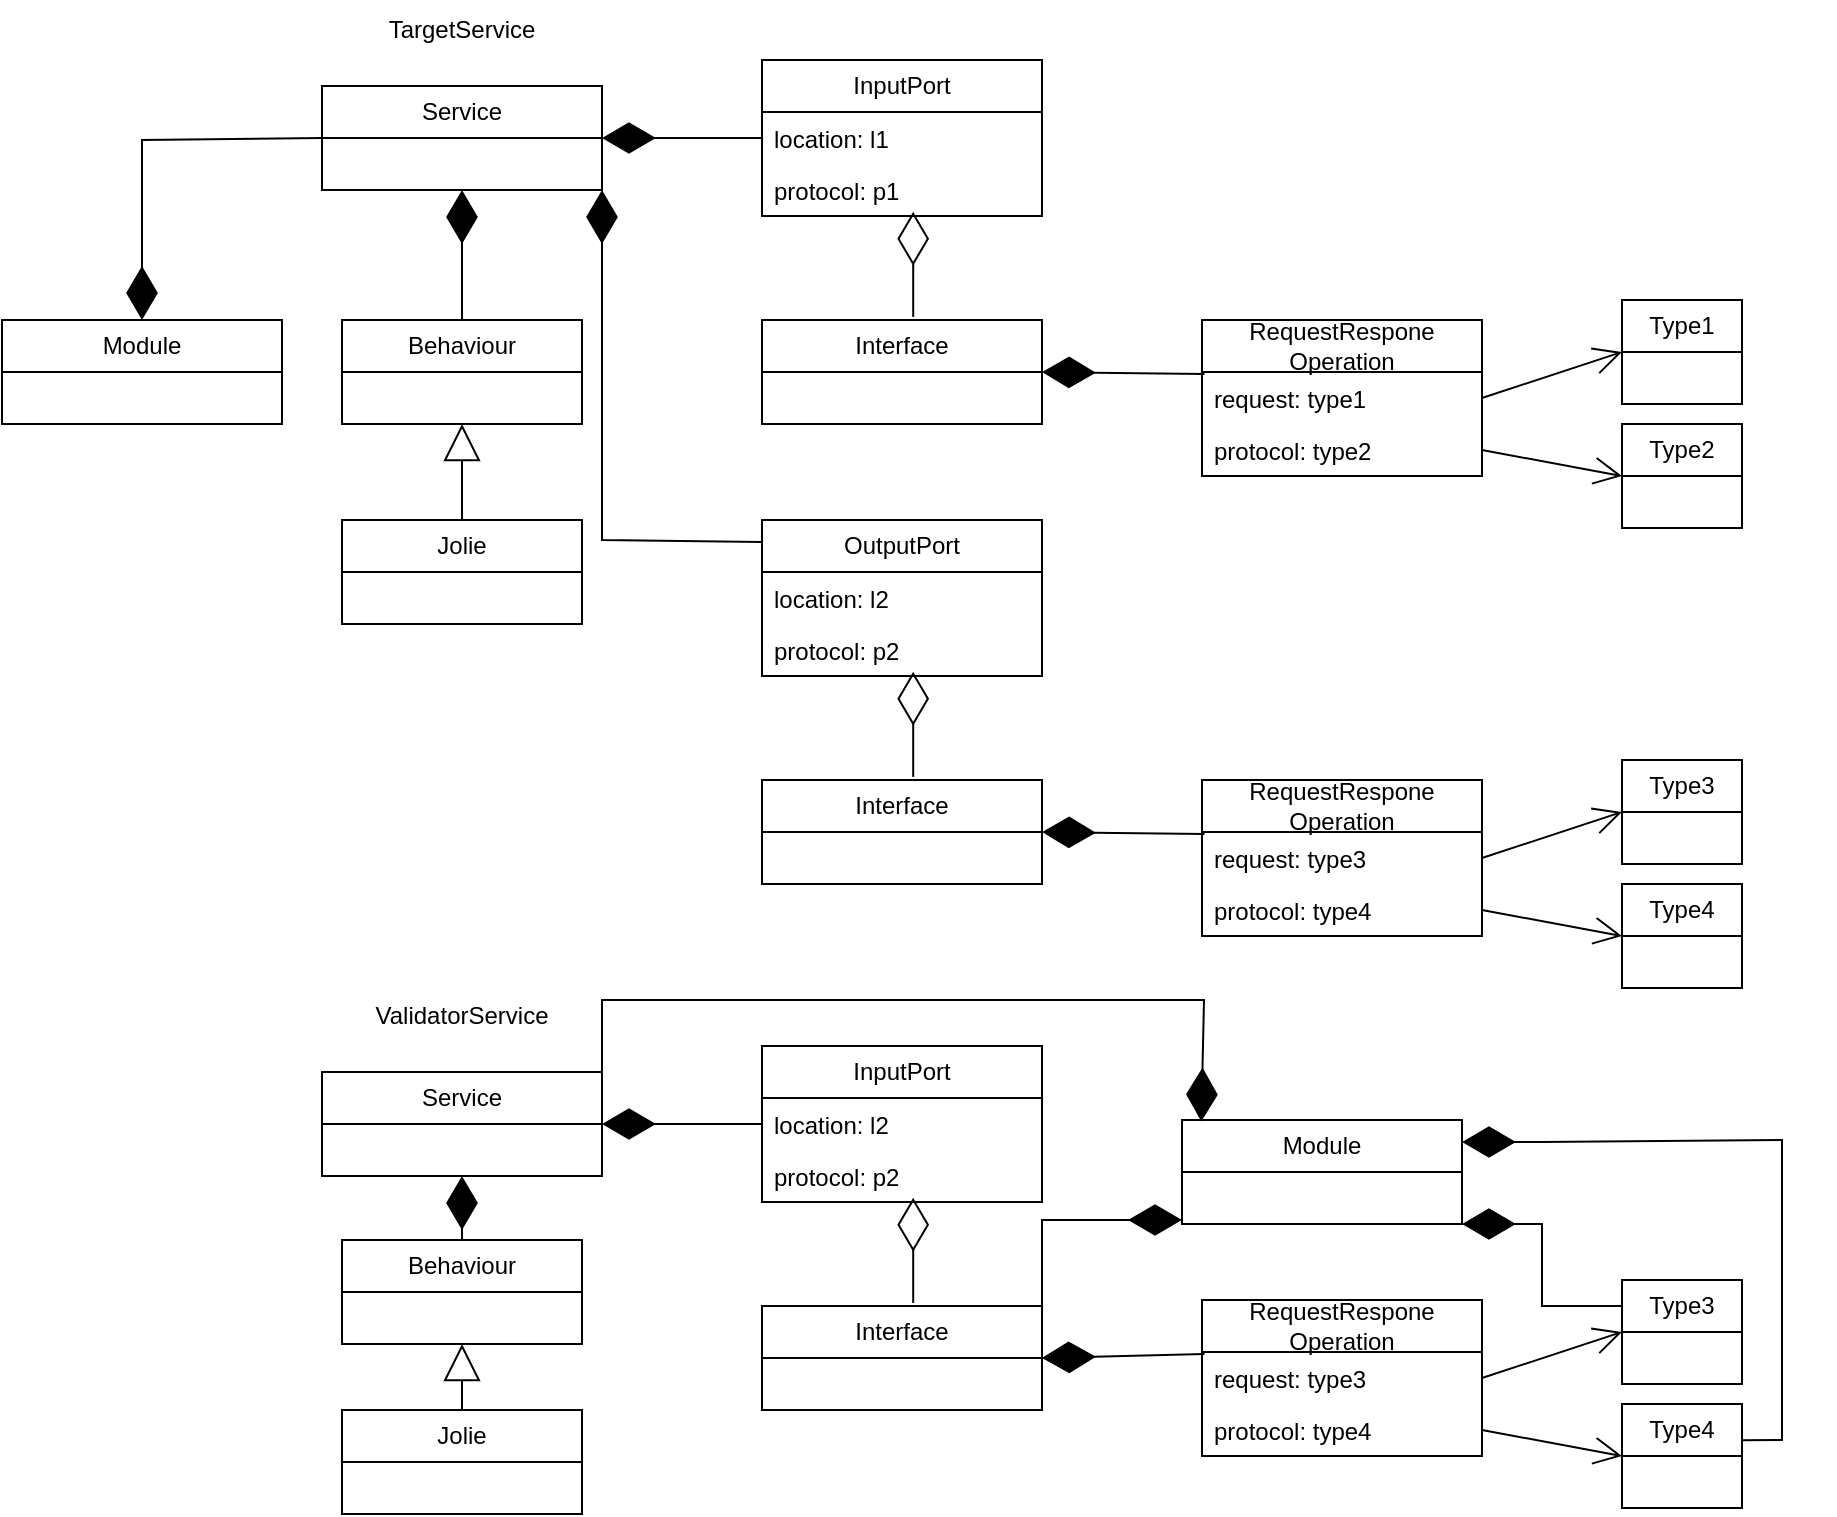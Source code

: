 <mxfile version="24.7.16">
  <diagram id="C5RBs43oDa-KdzZeNtuy" name="Page-1">
    <mxGraphModel dx="2897" dy="915" grid="1" gridSize="10" guides="1" tooltips="1" connect="1" arrows="1" fold="1" page="1" pageScale="1" pageWidth="1169" pageHeight="827" math="0" shadow="0">
      <root>
        <mxCell id="WIyWlLk6GJQsqaUBKTNV-0" />
        <mxCell id="WIyWlLk6GJQsqaUBKTNV-1" parent="WIyWlLk6GJQsqaUBKTNV-0" />
        <mxCell id="IK9ZZzLwYMVuYPHKwz3E-0" value="Service" style="swimlane;fontStyle=0;childLayout=stackLayout;horizontal=1;startSize=26;fillColor=none;horizontalStack=0;resizeParent=1;resizeParentMax=0;resizeLast=0;collapsible=1;marginBottom=0;whiteSpace=wrap;html=1;" vertex="1" parent="WIyWlLk6GJQsqaUBKTNV-1">
          <mxGeometry x="-800" y="53" width="140" height="52" as="geometry" />
        </mxCell>
        <mxCell id="IK9ZZzLwYMVuYPHKwz3E-4" value="InputPort" style="swimlane;fontStyle=0;childLayout=stackLayout;horizontal=1;startSize=26;fillColor=none;horizontalStack=0;resizeParent=1;resizeParentMax=0;resizeLast=0;collapsible=1;marginBottom=0;whiteSpace=wrap;html=1;" vertex="1" parent="WIyWlLk6GJQsqaUBKTNV-1">
          <mxGeometry x="-580" y="40" width="140" height="78" as="geometry">
            <mxRectangle x="-580" y="40" width="90" height="30" as="alternateBounds" />
          </mxGeometry>
        </mxCell>
        <mxCell id="IK9ZZzLwYMVuYPHKwz3E-5" value="location: l1" style="text;strokeColor=none;fillColor=none;align=left;verticalAlign=top;spacingLeft=4;spacingRight=4;overflow=hidden;rotatable=0;points=[[0,0.5],[1,0.5]];portConstraint=eastwest;whiteSpace=wrap;html=1;" vertex="1" parent="IK9ZZzLwYMVuYPHKwz3E-4">
          <mxGeometry y="26" width="140" height="26" as="geometry" />
        </mxCell>
        <mxCell id="IK9ZZzLwYMVuYPHKwz3E-7" value="protocol: p1" style="text;strokeColor=none;fillColor=none;align=left;verticalAlign=top;spacingLeft=4;spacingRight=4;overflow=hidden;rotatable=0;points=[[0,0.5],[1,0.5]];portConstraint=eastwest;whiteSpace=wrap;html=1;" vertex="1" parent="IK9ZZzLwYMVuYPHKwz3E-4">
          <mxGeometry y="52" width="140" height="26" as="geometry" />
        </mxCell>
        <mxCell id="IK9ZZzLwYMVuYPHKwz3E-8" value="" style="endArrow=diamondThin;endFill=1;endSize=24;html=1;rounded=0;exitX=0;exitY=0.5;exitDx=0;exitDy=0;entryX=1;entryY=0.5;entryDx=0;entryDy=0;" edge="1" parent="WIyWlLk6GJQsqaUBKTNV-1" source="IK9ZZzLwYMVuYPHKwz3E-5" target="IK9ZZzLwYMVuYPHKwz3E-0">
          <mxGeometry width="160" relative="1" as="geometry">
            <mxPoint x="-680" y="180" as="sourcePoint" />
            <mxPoint x="-520" y="180" as="targetPoint" />
          </mxGeometry>
        </mxCell>
        <mxCell id="IK9ZZzLwYMVuYPHKwz3E-11" value="Interface" style="swimlane;fontStyle=0;childLayout=stackLayout;horizontal=1;startSize=26;fillColor=none;horizontalStack=0;resizeParent=1;resizeParentMax=0;resizeLast=0;collapsible=1;marginBottom=0;whiteSpace=wrap;html=1;" vertex="1" parent="WIyWlLk6GJQsqaUBKTNV-1">
          <mxGeometry x="-580" y="170" width="140" height="52" as="geometry" />
        </mxCell>
        <mxCell id="IK9ZZzLwYMVuYPHKwz3E-13" value="RequestRespone&lt;div&gt;Operation&lt;/div&gt;" style="swimlane;fontStyle=0;childLayout=stackLayout;horizontal=1;startSize=26;fillColor=none;horizontalStack=0;resizeParent=1;resizeParentMax=0;resizeLast=0;collapsible=1;marginBottom=0;whiteSpace=wrap;html=1;" vertex="1" parent="WIyWlLk6GJQsqaUBKTNV-1">
          <mxGeometry x="-360" y="170" width="140" height="78" as="geometry">
            <mxRectangle x="-580" y="40" width="90" height="30" as="alternateBounds" />
          </mxGeometry>
        </mxCell>
        <mxCell id="IK9ZZzLwYMVuYPHKwz3E-14" value="request: type1" style="text;strokeColor=none;fillColor=none;align=left;verticalAlign=top;spacingLeft=4;spacingRight=4;overflow=hidden;rotatable=0;points=[[0,0.5],[1,0.5]];portConstraint=eastwest;whiteSpace=wrap;html=1;" vertex="1" parent="IK9ZZzLwYMVuYPHKwz3E-13">
          <mxGeometry y="26" width="140" height="26" as="geometry" />
        </mxCell>
        <mxCell id="IK9ZZzLwYMVuYPHKwz3E-15" value="protocol: type2" style="text;strokeColor=none;fillColor=none;align=left;verticalAlign=top;spacingLeft=4;spacingRight=4;overflow=hidden;rotatable=0;points=[[0,0.5],[1,0.5]];portConstraint=eastwest;whiteSpace=wrap;html=1;" vertex="1" parent="IK9ZZzLwYMVuYPHKwz3E-13">
          <mxGeometry y="52" width="140" height="26" as="geometry" />
        </mxCell>
        <mxCell id="IK9ZZzLwYMVuYPHKwz3E-17" value="" style="endArrow=diamondThin;endFill=0;endSize=24;html=1;rounded=0;entryX=0.54;entryY=0.918;entryDx=0;entryDy=0;entryPerimeter=0;exitX=0.54;exitY=-0.03;exitDx=0;exitDy=0;exitPerimeter=0;" edge="1" parent="WIyWlLk6GJQsqaUBKTNV-1" source="IK9ZZzLwYMVuYPHKwz3E-11" target="IK9ZZzLwYMVuYPHKwz3E-7">
          <mxGeometry width="160" relative="1" as="geometry">
            <mxPoint x="-600" y="260" as="sourcePoint" />
            <mxPoint x="-440" y="260" as="targetPoint" />
          </mxGeometry>
        </mxCell>
        <mxCell id="IK9ZZzLwYMVuYPHKwz3E-18" value="" style="endArrow=diamondThin;endFill=1;endSize=24;html=1;rounded=0;exitX=0.009;exitY=0.346;exitDx=0;exitDy=0;exitPerimeter=0;entryX=1;entryY=0.5;entryDx=0;entryDy=0;" edge="1" parent="WIyWlLk6GJQsqaUBKTNV-1" source="IK9ZZzLwYMVuYPHKwz3E-13" target="IK9ZZzLwYMVuYPHKwz3E-11">
          <mxGeometry width="160" relative="1" as="geometry">
            <mxPoint x="-530" y="330" as="sourcePoint" />
            <mxPoint x="-370" y="330" as="targetPoint" />
          </mxGeometry>
        </mxCell>
        <mxCell id="IK9ZZzLwYMVuYPHKwz3E-20" value="Type1" style="swimlane;fontStyle=0;childLayout=stackLayout;horizontal=1;startSize=26;fillColor=none;horizontalStack=0;resizeParent=1;resizeParentMax=0;resizeLast=0;collapsible=1;marginBottom=0;whiteSpace=wrap;html=1;" vertex="1" parent="WIyWlLk6GJQsqaUBKTNV-1">
          <mxGeometry x="-150" y="160" width="60" height="52" as="geometry" />
        </mxCell>
        <mxCell id="IK9ZZzLwYMVuYPHKwz3E-21" value="Type2" style="swimlane;fontStyle=0;childLayout=stackLayout;horizontal=1;startSize=26;fillColor=none;horizontalStack=0;resizeParent=1;resizeParentMax=0;resizeLast=0;collapsible=1;marginBottom=0;whiteSpace=wrap;html=1;" vertex="1" parent="WIyWlLk6GJQsqaUBKTNV-1">
          <mxGeometry x="-150" y="222" width="60" height="52" as="geometry" />
        </mxCell>
        <mxCell id="IK9ZZzLwYMVuYPHKwz3E-22" value="" style="endArrow=open;endFill=1;endSize=12;html=1;rounded=0;exitX=1;exitY=0.5;exitDx=0;exitDy=0;entryX=0;entryY=0.5;entryDx=0;entryDy=0;" edge="1" parent="WIyWlLk6GJQsqaUBKTNV-1" source="IK9ZZzLwYMVuYPHKwz3E-14" target="IK9ZZzLwYMVuYPHKwz3E-20">
          <mxGeometry width="160" relative="1" as="geometry">
            <mxPoint x="-300" y="290" as="sourcePoint" />
            <mxPoint x="-140" y="290" as="targetPoint" />
          </mxGeometry>
        </mxCell>
        <mxCell id="IK9ZZzLwYMVuYPHKwz3E-23" value="" style="endArrow=open;endFill=1;endSize=12;html=1;rounded=0;exitX=1;exitY=0.5;exitDx=0;exitDy=0;entryX=0;entryY=0.5;entryDx=0;entryDy=0;" edge="1" parent="WIyWlLk6GJQsqaUBKTNV-1" target="IK9ZZzLwYMVuYPHKwz3E-21">
          <mxGeometry width="160" relative="1" as="geometry">
            <mxPoint x="-220" y="235" as="sourcePoint" />
            <mxPoint x="-150" y="212" as="targetPoint" />
          </mxGeometry>
        </mxCell>
        <mxCell id="IK9ZZzLwYMVuYPHKwz3E-24" value="OutputPort" style="swimlane;fontStyle=0;childLayout=stackLayout;horizontal=1;startSize=26;fillColor=none;horizontalStack=0;resizeParent=1;resizeParentMax=0;resizeLast=0;collapsible=1;marginBottom=0;whiteSpace=wrap;html=1;" vertex="1" parent="WIyWlLk6GJQsqaUBKTNV-1">
          <mxGeometry x="-580" y="270" width="140" height="78" as="geometry">
            <mxRectangle x="-580" y="40" width="90" height="30" as="alternateBounds" />
          </mxGeometry>
        </mxCell>
        <mxCell id="IK9ZZzLwYMVuYPHKwz3E-25" value="location: l2" style="text;strokeColor=none;fillColor=none;align=left;verticalAlign=top;spacingLeft=4;spacingRight=4;overflow=hidden;rotatable=0;points=[[0,0.5],[1,0.5]];portConstraint=eastwest;whiteSpace=wrap;html=1;" vertex="1" parent="IK9ZZzLwYMVuYPHKwz3E-24">
          <mxGeometry y="26" width="140" height="26" as="geometry" />
        </mxCell>
        <mxCell id="IK9ZZzLwYMVuYPHKwz3E-26" value="protocol: p2" style="text;strokeColor=none;fillColor=none;align=left;verticalAlign=top;spacingLeft=4;spacingRight=4;overflow=hidden;rotatable=0;points=[[0,0.5],[1,0.5]];portConstraint=eastwest;whiteSpace=wrap;html=1;" vertex="1" parent="IK9ZZzLwYMVuYPHKwz3E-24">
          <mxGeometry y="52" width="140" height="26" as="geometry" />
        </mxCell>
        <mxCell id="IK9ZZzLwYMVuYPHKwz3E-27" value="Interface" style="swimlane;fontStyle=0;childLayout=stackLayout;horizontal=1;startSize=26;fillColor=none;horizontalStack=0;resizeParent=1;resizeParentMax=0;resizeLast=0;collapsible=1;marginBottom=0;whiteSpace=wrap;html=1;" vertex="1" parent="WIyWlLk6GJQsqaUBKTNV-1">
          <mxGeometry x="-580" y="400" width="140" height="52" as="geometry" />
        </mxCell>
        <mxCell id="IK9ZZzLwYMVuYPHKwz3E-28" value="RequestRespone&lt;div&gt;Operation&lt;/div&gt;" style="swimlane;fontStyle=0;childLayout=stackLayout;horizontal=1;startSize=26;fillColor=none;horizontalStack=0;resizeParent=1;resizeParentMax=0;resizeLast=0;collapsible=1;marginBottom=0;whiteSpace=wrap;html=1;" vertex="1" parent="WIyWlLk6GJQsqaUBKTNV-1">
          <mxGeometry x="-360" y="400" width="140" height="78" as="geometry">
            <mxRectangle x="-580" y="40" width="90" height="30" as="alternateBounds" />
          </mxGeometry>
        </mxCell>
        <mxCell id="IK9ZZzLwYMVuYPHKwz3E-29" value="request: type3" style="text;strokeColor=none;fillColor=none;align=left;verticalAlign=top;spacingLeft=4;spacingRight=4;overflow=hidden;rotatable=0;points=[[0,0.5],[1,0.5]];portConstraint=eastwest;whiteSpace=wrap;html=1;" vertex="1" parent="IK9ZZzLwYMVuYPHKwz3E-28">
          <mxGeometry y="26" width="140" height="26" as="geometry" />
        </mxCell>
        <mxCell id="IK9ZZzLwYMVuYPHKwz3E-30" value="protocol: type4" style="text;strokeColor=none;fillColor=none;align=left;verticalAlign=top;spacingLeft=4;spacingRight=4;overflow=hidden;rotatable=0;points=[[0,0.5],[1,0.5]];portConstraint=eastwest;whiteSpace=wrap;html=1;" vertex="1" parent="IK9ZZzLwYMVuYPHKwz3E-28">
          <mxGeometry y="52" width="140" height="26" as="geometry" />
        </mxCell>
        <mxCell id="IK9ZZzLwYMVuYPHKwz3E-31" value="" style="endArrow=diamondThin;endFill=0;endSize=24;html=1;rounded=0;entryX=0.54;entryY=0.918;entryDx=0;entryDy=0;entryPerimeter=0;exitX=0.54;exitY=-0.03;exitDx=0;exitDy=0;exitPerimeter=0;" edge="1" parent="WIyWlLk6GJQsqaUBKTNV-1" source="IK9ZZzLwYMVuYPHKwz3E-27" target="IK9ZZzLwYMVuYPHKwz3E-26">
          <mxGeometry width="160" relative="1" as="geometry">
            <mxPoint x="-600" y="490" as="sourcePoint" />
            <mxPoint x="-440" y="490" as="targetPoint" />
          </mxGeometry>
        </mxCell>
        <mxCell id="IK9ZZzLwYMVuYPHKwz3E-32" value="" style="endArrow=diamondThin;endFill=1;endSize=24;html=1;rounded=0;exitX=0.009;exitY=0.346;exitDx=0;exitDy=0;exitPerimeter=0;entryX=1;entryY=0.5;entryDx=0;entryDy=0;" edge="1" parent="WIyWlLk6GJQsqaUBKTNV-1" source="IK9ZZzLwYMVuYPHKwz3E-28" target="IK9ZZzLwYMVuYPHKwz3E-27">
          <mxGeometry width="160" relative="1" as="geometry">
            <mxPoint x="-530" y="560" as="sourcePoint" />
            <mxPoint x="-370" y="560" as="targetPoint" />
          </mxGeometry>
        </mxCell>
        <mxCell id="IK9ZZzLwYMVuYPHKwz3E-33" value="Type3" style="swimlane;fontStyle=0;childLayout=stackLayout;horizontal=1;startSize=26;fillColor=none;horizontalStack=0;resizeParent=1;resizeParentMax=0;resizeLast=0;collapsible=1;marginBottom=0;whiteSpace=wrap;html=1;" vertex="1" parent="WIyWlLk6GJQsqaUBKTNV-1">
          <mxGeometry x="-150" y="390" width="60" height="52" as="geometry" />
        </mxCell>
        <mxCell id="IK9ZZzLwYMVuYPHKwz3E-34" value="Type4" style="swimlane;fontStyle=0;childLayout=stackLayout;horizontal=1;startSize=26;fillColor=none;horizontalStack=0;resizeParent=1;resizeParentMax=0;resizeLast=0;collapsible=1;marginBottom=0;whiteSpace=wrap;html=1;" vertex="1" parent="WIyWlLk6GJQsqaUBKTNV-1">
          <mxGeometry x="-150" y="452" width="60" height="52" as="geometry" />
        </mxCell>
        <mxCell id="IK9ZZzLwYMVuYPHKwz3E-35" value="" style="endArrow=open;endFill=1;endSize=12;html=1;rounded=0;exitX=1;exitY=0.5;exitDx=0;exitDy=0;entryX=0;entryY=0.5;entryDx=0;entryDy=0;" edge="1" parent="WIyWlLk6GJQsqaUBKTNV-1" source="IK9ZZzLwYMVuYPHKwz3E-29" target="IK9ZZzLwYMVuYPHKwz3E-33">
          <mxGeometry width="160" relative="1" as="geometry">
            <mxPoint x="-300" y="520" as="sourcePoint" />
            <mxPoint x="-140" y="520" as="targetPoint" />
          </mxGeometry>
        </mxCell>
        <mxCell id="IK9ZZzLwYMVuYPHKwz3E-36" value="" style="endArrow=open;endFill=1;endSize=12;html=1;rounded=0;exitX=1;exitY=0.5;exitDx=0;exitDy=0;entryX=0;entryY=0.5;entryDx=0;entryDy=0;" edge="1" parent="WIyWlLk6GJQsqaUBKTNV-1" target="IK9ZZzLwYMVuYPHKwz3E-34">
          <mxGeometry width="160" relative="1" as="geometry">
            <mxPoint x="-220" y="465" as="sourcePoint" />
            <mxPoint x="-150" y="442" as="targetPoint" />
          </mxGeometry>
        </mxCell>
        <mxCell id="IK9ZZzLwYMVuYPHKwz3E-37" value="" style="endArrow=diamondThin;endFill=1;endSize=24;html=1;rounded=0;exitX=-0.003;exitY=0.141;exitDx=0;exitDy=0;entryX=1;entryY=1;entryDx=0;entryDy=0;exitPerimeter=0;" edge="1" parent="WIyWlLk6GJQsqaUBKTNV-1" source="IK9ZZzLwYMVuYPHKwz3E-24" target="IK9ZZzLwYMVuYPHKwz3E-0">
          <mxGeometry width="160" relative="1" as="geometry">
            <mxPoint x="-630" y="150" as="sourcePoint" />
            <mxPoint x="-710" y="150" as="targetPoint" />
            <Array as="points">
              <mxPoint x="-660" y="280" />
            </Array>
          </mxGeometry>
        </mxCell>
        <mxCell id="IK9ZZzLwYMVuYPHKwz3E-38" value="TargetService" style="text;html=1;align=center;verticalAlign=middle;whiteSpace=wrap;rounded=0;" vertex="1" parent="WIyWlLk6GJQsqaUBKTNV-1">
          <mxGeometry x="-760" y="10" width="60" height="30" as="geometry" />
        </mxCell>
        <mxCell id="IK9ZZzLwYMVuYPHKwz3E-42" value="Behaviour" style="swimlane;fontStyle=0;childLayout=stackLayout;horizontal=1;startSize=26;fillColor=none;horizontalStack=0;resizeParent=1;resizeParentMax=0;resizeLast=0;collapsible=1;marginBottom=0;whiteSpace=wrap;html=1;" vertex="1" parent="WIyWlLk6GJQsqaUBKTNV-1">
          <mxGeometry x="-790" y="170" width="120" height="52" as="geometry" />
        </mxCell>
        <mxCell id="IK9ZZzLwYMVuYPHKwz3E-43" value="" style="endArrow=diamondThin;endFill=1;endSize=24;html=1;rounded=0;exitX=0.5;exitY=0;exitDx=0;exitDy=0;entryX=0.5;entryY=1;entryDx=0;entryDy=0;" edge="1" parent="WIyWlLk6GJQsqaUBKTNV-1" source="IK9ZZzLwYMVuYPHKwz3E-42" target="IK9ZZzLwYMVuYPHKwz3E-0">
          <mxGeometry width="160" relative="1" as="geometry">
            <mxPoint x="-570" y="89" as="sourcePoint" />
            <mxPoint x="-650" y="89" as="targetPoint" />
          </mxGeometry>
        </mxCell>
        <mxCell id="IK9ZZzLwYMVuYPHKwz3E-44" value="Jolie" style="swimlane;fontStyle=0;childLayout=stackLayout;horizontal=1;startSize=26;fillColor=none;horizontalStack=0;resizeParent=1;resizeParentMax=0;resizeLast=0;collapsible=1;marginBottom=0;whiteSpace=wrap;html=1;" vertex="1" parent="WIyWlLk6GJQsqaUBKTNV-1">
          <mxGeometry x="-790" y="270" width="120" height="52" as="geometry" />
        </mxCell>
        <mxCell id="IK9ZZzLwYMVuYPHKwz3E-46" value="" style="endArrow=block;endSize=16;endFill=0;html=1;rounded=0;entryX=0.5;entryY=1;entryDx=0;entryDy=0;exitX=0.5;exitY=0;exitDx=0;exitDy=0;" edge="1" parent="WIyWlLk6GJQsqaUBKTNV-1" source="IK9ZZzLwYMVuYPHKwz3E-44" target="IK9ZZzLwYMVuYPHKwz3E-42">
          <mxGeometry width="160" relative="1" as="geometry">
            <mxPoint x="-740" y="310" as="sourcePoint" />
            <mxPoint x="-580" y="310" as="targetPoint" />
          </mxGeometry>
        </mxCell>
        <mxCell id="IK9ZZzLwYMVuYPHKwz3E-47" value="Service" style="swimlane;fontStyle=0;childLayout=stackLayout;horizontal=1;startSize=26;fillColor=none;horizontalStack=0;resizeParent=1;resizeParentMax=0;resizeLast=0;collapsible=1;marginBottom=0;whiteSpace=wrap;html=1;" vertex="1" parent="WIyWlLk6GJQsqaUBKTNV-1">
          <mxGeometry x="-800" y="546" width="140" height="52" as="geometry" />
        </mxCell>
        <mxCell id="IK9ZZzLwYMVuYPHKwz3E-48" value="InputPort" style="swimlane;fontStyle=0;childLayout=stackLayout;horizontal=1;startSize=26;fillColor=none;horizontalStack=0;resizeParent=1;resizeParentMax=0;resizeLast=0;collapsible=1;marginBottom=0;whiteSpace=wrap;html=1;" vertex="1" parent="WIyWlLk6GJQsqaUBKTNV-1">
          <mxGeometry x="-580" y="533" width="140" height="78" as="geometry">
            <mxRectangle x="-580" y="40" width="90" height="30" as="alternateBounds" />
          </mxGeometry>
        </mxCell>
        <mxCell id="IK9ZZzLwYMVuYPHKwz3E-49" value="location: l2" style="text;strokeColor=none;fillColor=none;align=left;verticalAlign=top;spacingLeft=4;spacingRight=4;overflow=hidden;rotatable=0;points=[[0,0.5],[1,0.5]];portConstraint=eastwest;whiteSpace=wrap;html=1;" vertex="1" parent="IK9ZZzLwYMVuYPHKwz3E-48">
          <mxGeometry y="26" width="140" height="26" as="geometry" />
        </mxCell>
        <mxCell id="IK9ZZzLwYMVuYPHKwz3E-50" value="protocol: p2" style="text;strokeColor=none;fillColor=none;align=left;verticalAlign=top;spacingLeft=4;spacingRight=4;overflow=hidden;rotatable=0;points=[[0,0.5],[1,0.5]];portConstraint=eastwest;whiteSpace=wrap;html=1;" vertex="1" parent="IK9ZZzLwYMVuYPHKwz3E-48">
          <mxGeometry y="52" width="140" height="26" as="geometry" />
        </mxCell>
        <mxCell id="IK9ZZzLwYMVuYPHKwz3E-51" value="" style="endArrow=diamondThin;endFill=1;endSize=24;html=1;rounded=0;exitX=0;exitY=0.5;exitDx=0;exitDy=0;entryX=1;entryY=0.5;entryDx=0;entryDy=0;" edge="1" parent="WIyWlLk6GJQsqaUBKTNV-1" source="IK9ZZzLwYMVuYPHKwz3E-49" target="IK9ZZzLwYMVuYPHKwz3E-47">
          <mxGeometry width="160" relative="1" as="geometry">
            <mxPoint x="-680" y="673" as="sourcePoint" />
            <mxPoint x="-520" y="673" as="targetPoint" />
          </mxGeometry>
        </mxCell>
        <mxCell id="IK9ZZzLwYMVuYPHKwz3E-52" value="Interface" style="swimlane;fontStyle=0;childLayout=stackLayout;horizontal=1;startSize=26;fillColor=none;horizontalStack=0;resizeParent=1;resizeParentMax=0;resizeLast=0;collapsible=1;marginBottom=0;whiteSpace=wrap;html=1;" vertex="1" parent="WIyWlLk6GJQsqaUBKTNV-1">
          <mxGeometry x="-580" y="663" width="140" height="52" as="geometry" />
        </mxCell>
        <mxCell id="IK9ZZzLwYMVuYPHKwz3E-53" value="RequestRespone&lt;div&gt;Operation&lt;/div&gt;" style="swimlane;fontStyle=0;childLayout=stackLayout;horizontal=1;startSize=26;fillColor=none;horizontalStack=0;resizeParent=1;resizeParentMax=0;resizeLast=0;collapsible=1;marginBottom=0;whiteSpace=wrap;html=1;" vertex="1" parent="WIyWlLk6GJQsqaUBKTNV-1">
          <mxGeometry x="-360" y="660" width="140" height="78" as="geometry">
            <mxRectangle x="-580" y="40" width="90" height="30" as="alternateBounds" />
          </mxGeometry>
        </mxCell>
        <mxCell id="IK9ZZzLwYMVuYPHKwz3E-54" value="request: type3" style="text;strokeColor=none;fillColor=none;align=left;verticalAlign=top;spacingLeft=4;spacingRight=4;overflow=hidden;rotatable=0;points=[[0,0.5],[1,0.5]];portConstraint=eastwest;whiteSpace=wrap;html=1;" vertex="1" parent="IK9ZZzLwYMVuYPHKwz3E-53">
          <mxGeometry y="26" width="140" height="26" as="geometry" />
        </mxCell>
        <mxCell id="IK9ZZzLwYMVuYPHKwz3E-55" value="protocol: type4" style="text;strokeColor=none;fillColor=none;align=left;verticalAlign=top;spacingLeft=4;spacingRight=4;overflow=hidden;rotatable=0;points=[[0,0.5],[1,0.5]];portConstraint=eastwest;whiteSpace=wrap;html=1;" vertex="1" parent="IK9ZZzLwYMVuYPHKwz3E-53">
          <mxGeometry y="52" width="140" height="26" as="geometry" />
        </mxCell>
        <mxCell id="IK9ZZzLwYMVuYPHKwz3E-56" value="" style="endArrow=diamondThin;endFill=0;endSize=24;html=1;rounded=0;entryX=0.54;entryY=0.918;entryDx=0;entryDy=0;entryPerimeter=0;exitX=0.54;exitY=-0.03;exitDx=0;exitDy=0;exitPerimeter=0;" edge="1" parent="WIyWlLk6GJQsqaUBKTNV-1" source="IK9ZZzLwYMVuYPHKwz3E-52" target="IK9ZZzLwYMVuYPHKwz3E-50">
          <mxGeometry width="160" relative="1" as="geometry">
            <mxPoint x="-600" y="753" as="sourcePoint" />
            <mxPoint x="-440" y="753" as="targetPoint" />
          </mxGeometry>
        </mxCell>
        <mxCell id="IK9ZZzLwYMVuYPHKwz3E-57" value="" style="endArrow=diamondThin;endFill=1;endSize=24;html=1;rounded=0;exitX=0.009;exitY=0.346;exitDx=0;exitDy=0;exitPerimeter=0;entryX=1;entryY=0.5;entryDx=0;entryDy=0;" edge="1" parent="WIyWlLk6GJQsqaUBKTNV-1" source="IK9ZZzLwYMVuYPHKwz3E-53" target="IK9ZZzLwYMVuYPHKwz3E-52">
          <mxGeometry width="160" relative="1" as="geometry">
            <mxPoint x="-530" y="780" as="sourcePoint" />
            <mxPoint x="-370" y="780" as="targetPoint" />
          </mxGeometry>
        </mxCell>
        <mxCell id="IK9ZZzLwYMVuYPHKwz3E-58" value="Type3" style="swimlane;fontStyle=0;childLayout=stackLayout;horizontal=1;startSize=26;fillColor=none;horizontalStack=0;resizeParent=1;resizeParentMax=0;resizeLast=0;collapsible=1;marginBottom=0;whiteSpace=wrap;html=1;" vertex="1" parent="WIyWlLk6GJQsqaUBKTNV-1">
          <mxGeometry x="-150" y="650" width="60" height="52" as="geometry" />
        </mxCell>
        <mxCell id="IK9ZZzLwYMVuYPHKwz3E-59" value="Type4" style="swimlane;fontStyle=0;childLayout=stackLayout;horizontal=1;startSize=26;fillColor=none;horizontalStack=0;resizeParent=1;resizeParentMax=0;resizeLast=0;collapsible=1;marginBottom=0;whiteSpace=wrap;html=1;" vertex="1" parent="WIyWlLk6GJQsqaUBKTNV-1">
          <mxGeometry x="-150" y="712" width="60" height="52" as="geometry" />
        </mxCell>
        <mxCell id="IK9ZZzLwYMVuYPHKwz3E-60" value="" style="endArrow=open;endFill=1;endSize=12;html=1;rounded=0;exitX=1;exitY=0.5;exitDx=0;exitDy=0;entryX=0;entryY=0.5;entryDx=0;entryDy=0;" edge="1" parent="WIyWlLk6GJQsqaUBKTNV-1" source="IK9ZZzLwYMVuYPHKwz3E-54" target="IK9ZZzLwYMVuYPHKwz3E-58">
          <mxGeometry width="160" relative="1" as="geometry">
            <mxPoint x="-300" y="780" as="sourcePoint" />
            <mxPoint x="-140" y="780" as="targetPoint" />
          </mxGeometry>
        </mxCell>
        <mxCell id="IK9ZZzLwYMVuYPHKwz3E-61" value="" style="endArrow=open;endFill=1;endSize=12;html=1;rounded=0;exitX=1;exitY=0.5;exitDx=0;exitDy=0;entryX=0;entryY=0.5;entryDx=0;entryDy=0;" edge="1" parent="WIyWlLk6GJQsqaUBKTNV-1" target="IK9ZZzLwYMVuYPHKwz3E-59">
          <mxGeometry width="160" relative="1" as="geometry">
            <mxPoint x="-220" y="725" as="sourcePoint" />
            <mxPoint x="-150" y="702" as="targetPoint" />
          </mxGeometry>
        </mxCell>
        <mxCell id="IK9ZZzLwYMVuYPHKwz3E-76" value="ValidatorService" style="text;html=1;align=center;verticalAlign=middle;whiteSpace=wrap;rounded=0;" vertex="1" parent="WIyWlLk6GJQsqaUBKTNV-1">
          <mxGeometry x="-760" y="503" width="60" height="30" as="geometry" />
        </mxCell>
        <mxCell id="IK9ZZzLwYMVuYPHKwz3E-77" value="Behaviour" style="swimlane;fontStyle=0;childLayout=stackLayout;horizontal=1;startSize=26;fillColor=none;horizontalStack=0;resizeParent=1;resizeParentMax=0;resizeLast=0;collapsible=1;marginBottom=0;whiteSpace=wrap;html=1;" vertex="1" parent="WIyWlLk6GJQsqaUBKTNV-1">
          <mxGeometry x="-790" y="630" width="120" height="52" as="geometry" />
        </mxCell>
        <mxCell id="IK9ZZzLwYMVuYPHKwz3E-78" value="" style="endArrow=diamondThin;endFill=1;endSize=24;html=1;rounded=0;exitX=0.5;exitY=0;exitDx=0;exitDy=0;entryX=0.5;entryY=1;entryDx=0;entryDy=0;" edge="1" parent="WIyWlLk6GJQsqaUBKTNV-1" source="IK9ZZzLwYMVuYPHKwz3E-77" target="IK9ZZzLwYMVuYPHKwz3E-47">
          <mxGeometry width="160" relative="1" as="geometry">
            <mxPoint x="-570" y="582" as="sourcePoint" />
            <mxPoint x="-650" y="582" as="targetPoint" />
          </mxGeometry>
        </mxCell>
        <mxCell id="IK9ZZzLwYMVuYPHKwz3E-79" value="Jolie" style="swimlane;fontStyle=0;childLayout=stackLayout;horizontal=1;startSize=26;fillColor=none;horizontalStack=0;resizeParent=1;resizeParentMax=0;resizeLast=0;collapsible=1;marginBottom=0;whiteSpace=wrap;html=1;" vertex="1" parent="WIyWlLk6GJQsqaUBKTNV-1">
          <mxGeometry x="-790" y="715" width="120" height="52" as="geometry" />
        </mxCell>
        <mxCell id="IK9ZZzLwYMVuYPHKwz3E-80" value="" style="endArrow=block;endSize=16;endFill=0;html=1;rounded=0;entryX=0.5;entryY=1;entryDx=0;entryDy=0;exitX=0.5;exitY=0;exitDx=0;exitDy=0;" edge="1" parent="WIyWlLk6GJQsqaUBKTNV-1" source="IK9ZZzLwYMVuYPHKwz3E-79" target="IK9ZZzLwYMVuYPHKwz3E-77">
          <mxGeometry width="160" relative="1" as="geometry">
            <mxPoint x="-740" y="803" as="sourcePoint" />
            <mxPoint x="-580" y="803" as="targetPoint" />
          </mxGeometry>
        </mxCell>
        <mxCell id="IK9ZZzLwYMVuYPHKwz3E-82" value="Module" style="swimlane;fontStyle=0;childLayout=stackLayout;horizontal=1;startSize=26;fillColor=none;horizontalStack=0;resizeParent=1;resizeParentMax=0;resizeLast=0;collapsible=1;marginBottom=0;whiteSpace=wrap;html=1;" vertex="1" parent="WIyWlLk6GJQsqaUBKTNV-1">
          <mxGeometry x="-960" y="170" width="140" height="52" as="geometry" />
        </mxCell>
        <mxCell id="IK9ZZzLwYMVuYPHKwz3E-83" value="" style="endArrow=diamondThin;endFill=1;endSize=24;html=1;rounded=0;entryX=0.5;entryY=0;entryDx=0;entryDy=0;exitX=0;exitY=0.5;exitDx=0;exitDy=0;" edge="1" parent="WIyWlLk6GJQsqaUBKTNV-1" source="IK9ZZzLwYMVuYPHKwz3E-0" target="IK9ZZzLwYMVuYPHKwz3E-82">
          <mxGeometry width="160" relative="1" as="geometry">
            <mxPoint x="-900" y="40" as="sourcePoint" />
            <mxPoint x="-910" y="250" as="targetPoint" />
            <Array as="points">
              <mxPoint x="-890" y="80" />
            </Array>
          </mxGeometry>
        </mxCell>
        <mxCell id="IK9ZZzLwYMVuYPHKwz3E-86" value="Module" style="swimlane;fontStyle=0;childLayout=stackLayout;horizontal=1;startSize=26;fillColor=none;horizontalStack=0;resizeParent=1;resizeParentMax=0;resizeLast=0;collapsible=1;marginBottom=0;whiteSpace=wrap;html=1;" vertex="1" parent="WIyWlLk6GJQsqaUBKTNV-1">
          <mxGeometry x="-370" y="570" width="140" height="52" as="geometry" />
        </mxCell>
        <mxCell id="IK9ZZzLwYMVuYPHKwz3E-87" value="" style="endArrow=diamondThin;endFill=1;endSize=24;html=1;rounded=0;exitX=1;exitY=0;exitDx=0;exitDy=0;entryX=0.069;entryY=0.014;entryDx=0;entryDy=0;entryPerimeter=0;" edge="1" parent="WIyWlLk6GJQsqaUBKTNV-1" source="IK9ZZzLwYMVuYPHKwz3E-47" target="IK9ZZzLwYMVuYPHKwz3E-86">
          <mxGeometry width="160" relative="1" as="geometry">
            <mxPoint x="-600" y="556" as="sourcePoint" />
            <mxPoint x="-170" y="570.327" as="targetPoint" />
            <Array as="points">
              <mxPoint x="-660" y="510" />
              <mxPoint x="-359" y="510" />
            </Array>
          </mxGeometry>
        </mxCell>
        <mxCell id="IK9ZZzLwYMVuYPHKwz3E-89" value="" style="endArrow=diamondThin;endFill=1;endSize=24;html=1;rounded=0;exitX=1;exitY=0;exitDx=0;exitDy=0;" edge="1" parent="WIyWlLk6GJQsqaUBKTNV-1" source="IK9ZZzLwYMVuYPHKwz3E-52">
          <mxGeometry width="160" relative="1" as="geometry">
            <mxPoint x="-650" y="556" as="sourcePoint" />
            <mxPoint x="-370" y="620" as="targetPoint" />
            <Array as="points">
              <mxPoint x="-440" y="640" />
              <mxPoint x="-440" y="620" />
            </Array>
          </mxGeometry>
        </mxCell>
        <mxCell id="IK9ZZzLwYMVuYPHKwz3E-90" value="" style="endArrow=diamondThin;endFill=1;endSize=24;html=1;rounded=0;exitX=0;exitY=0.25;exitDx=0;exitDy=0;entryX=1;entryY=1;entryDx=0;entryDy=0;" edge="1" parent="WIyWlLk6GJQsqaUBKTNV-1" source="IK9ZZzLwYMVuYPHKwz3E-58" target="IK9ZZzLwYMVuYPHKwz3E-86">
          <mxGeometry width="160" relative="1" as="geometry">
            <mxPoint x="-180" y="654" as="sourcePoint" />
            <mxPoint x="-110" y="611" as="targetPoint" />
            <Array as="points">
              <mxPoint x="-190" y="663" />
              <mxPoint x="-190" y="640" />
              <mxPoint x="-190" y="622" />
            </Array>
          </mxGeometry>
        </mxCell>
        <mxCell id="IK9ZZzLwYMVuYPHKwz3E-91" value="" style="endArrow=diamondThin;endFill=1;endSize=24;html=1;rounded=0;exitX=1;exitY=0.349;exitDx=0;exitDy=0;entryX=1;entryY=1;entryDx=0;entryDy=0;exitPerimeter=0;" edge="1" parent="WIyWlLk6GJQsqaUBKTNV-1" source="IK9ZZzLwYMVuYPHKwz3E-59">
          <mxGeometry width="160" relative="1" as="geometry">
            <mxPoint x="-150" y="622" as="sourcePoint" />
            <mxPoint x="-230" y="581" as="targetPoint" />
            <Array as="points">
              <mxPoint x="-70" y="730" />
              <mxPoint x="-70" y="580" />
              <mxPoint x="-190" y="581" />
            </Array>
          </mxGeometry>
        </mxCell>
      </root>
    </mxGraphModel>
  </diagram>
</mxfile>
